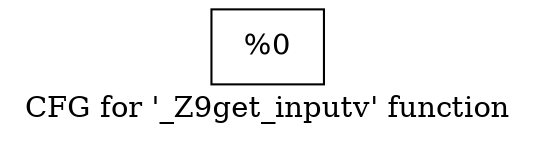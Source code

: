 digraph "CFG for '_Z9get_inputv' function" {
	label="CFG for '_Z9get_inputv' function";

	Node0x10ccab0 [shape=record,label="{%0}"];
}
